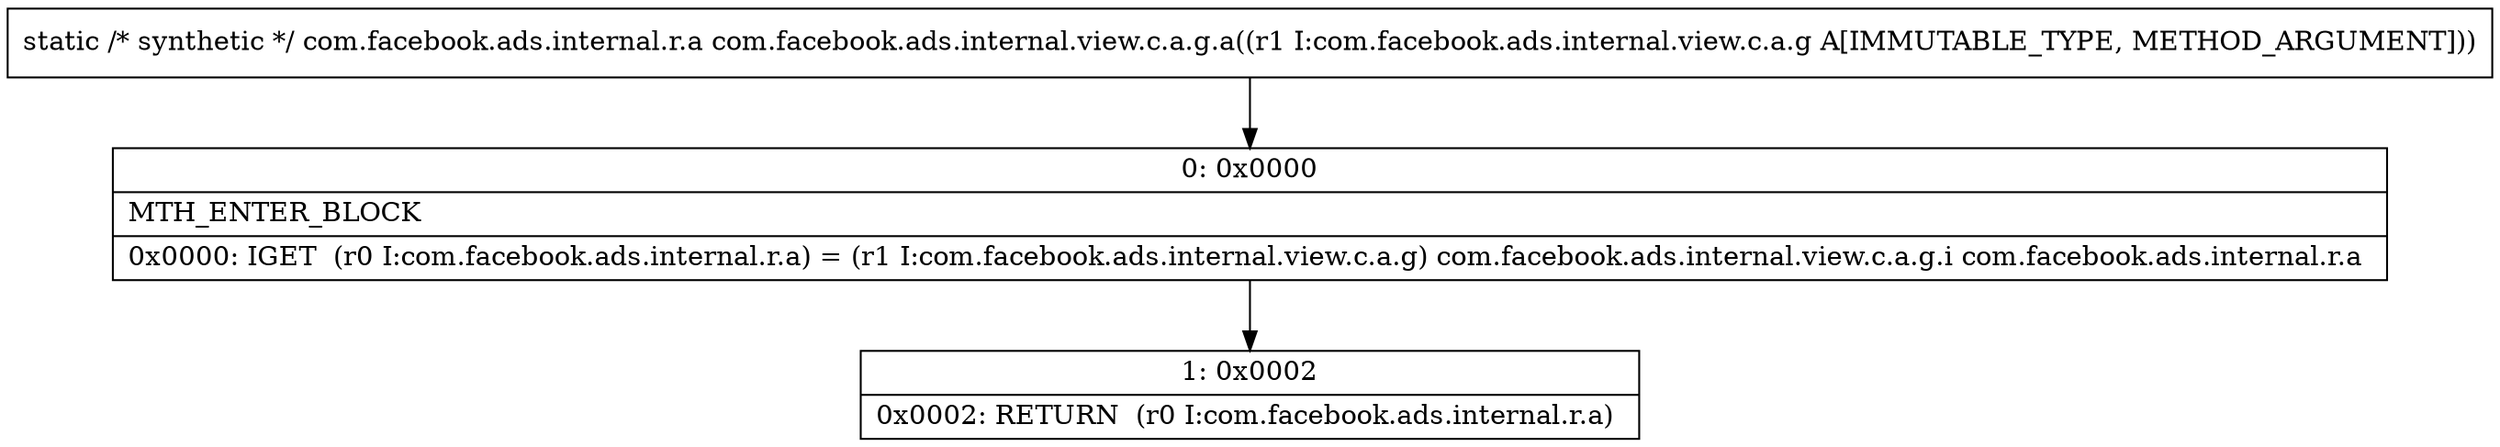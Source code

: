 digraph "CFG forcom.facebook.ads.internal.view.c.a.g.a(Lcom\/facebook\/ads\/internal\/view\/c\/a\/g;)Lcom\/facebook\/ads\/internal\/r\/a;" {
Node_0 [shape=record,label="{0\:\ 0x0000|MTH_ENTER_BLOCK\l|0x0000: IGET  (r0 I:com.facebook.ads.internal.r.a) = (r1 I:com.facebook.ads.internal.view.c.a.g) com.facebook.ads.internal.view.c.a.g.i com.facebook.ads.internal.r.a \l}"];
Node_1 [shape=record,label="{1\:\ 0x0002|0x0002: RETURN  (r0 I:com.facebook.ads.internal.r.a) \l}"];
MethodNode[shape=record,label="{static \/* synthetic *\/ com.facebook.ads.internal.r.a com.facebook.ads.internal.view.c.a.g.a((r1 I:com.facebook.ads.internal.view.c.a.g A[IMMUTABLE_TYPE, METHOD_ARGUMENT])) }"];
MethodNode -> Node_0;
Node_0 -> Node_1;
}

